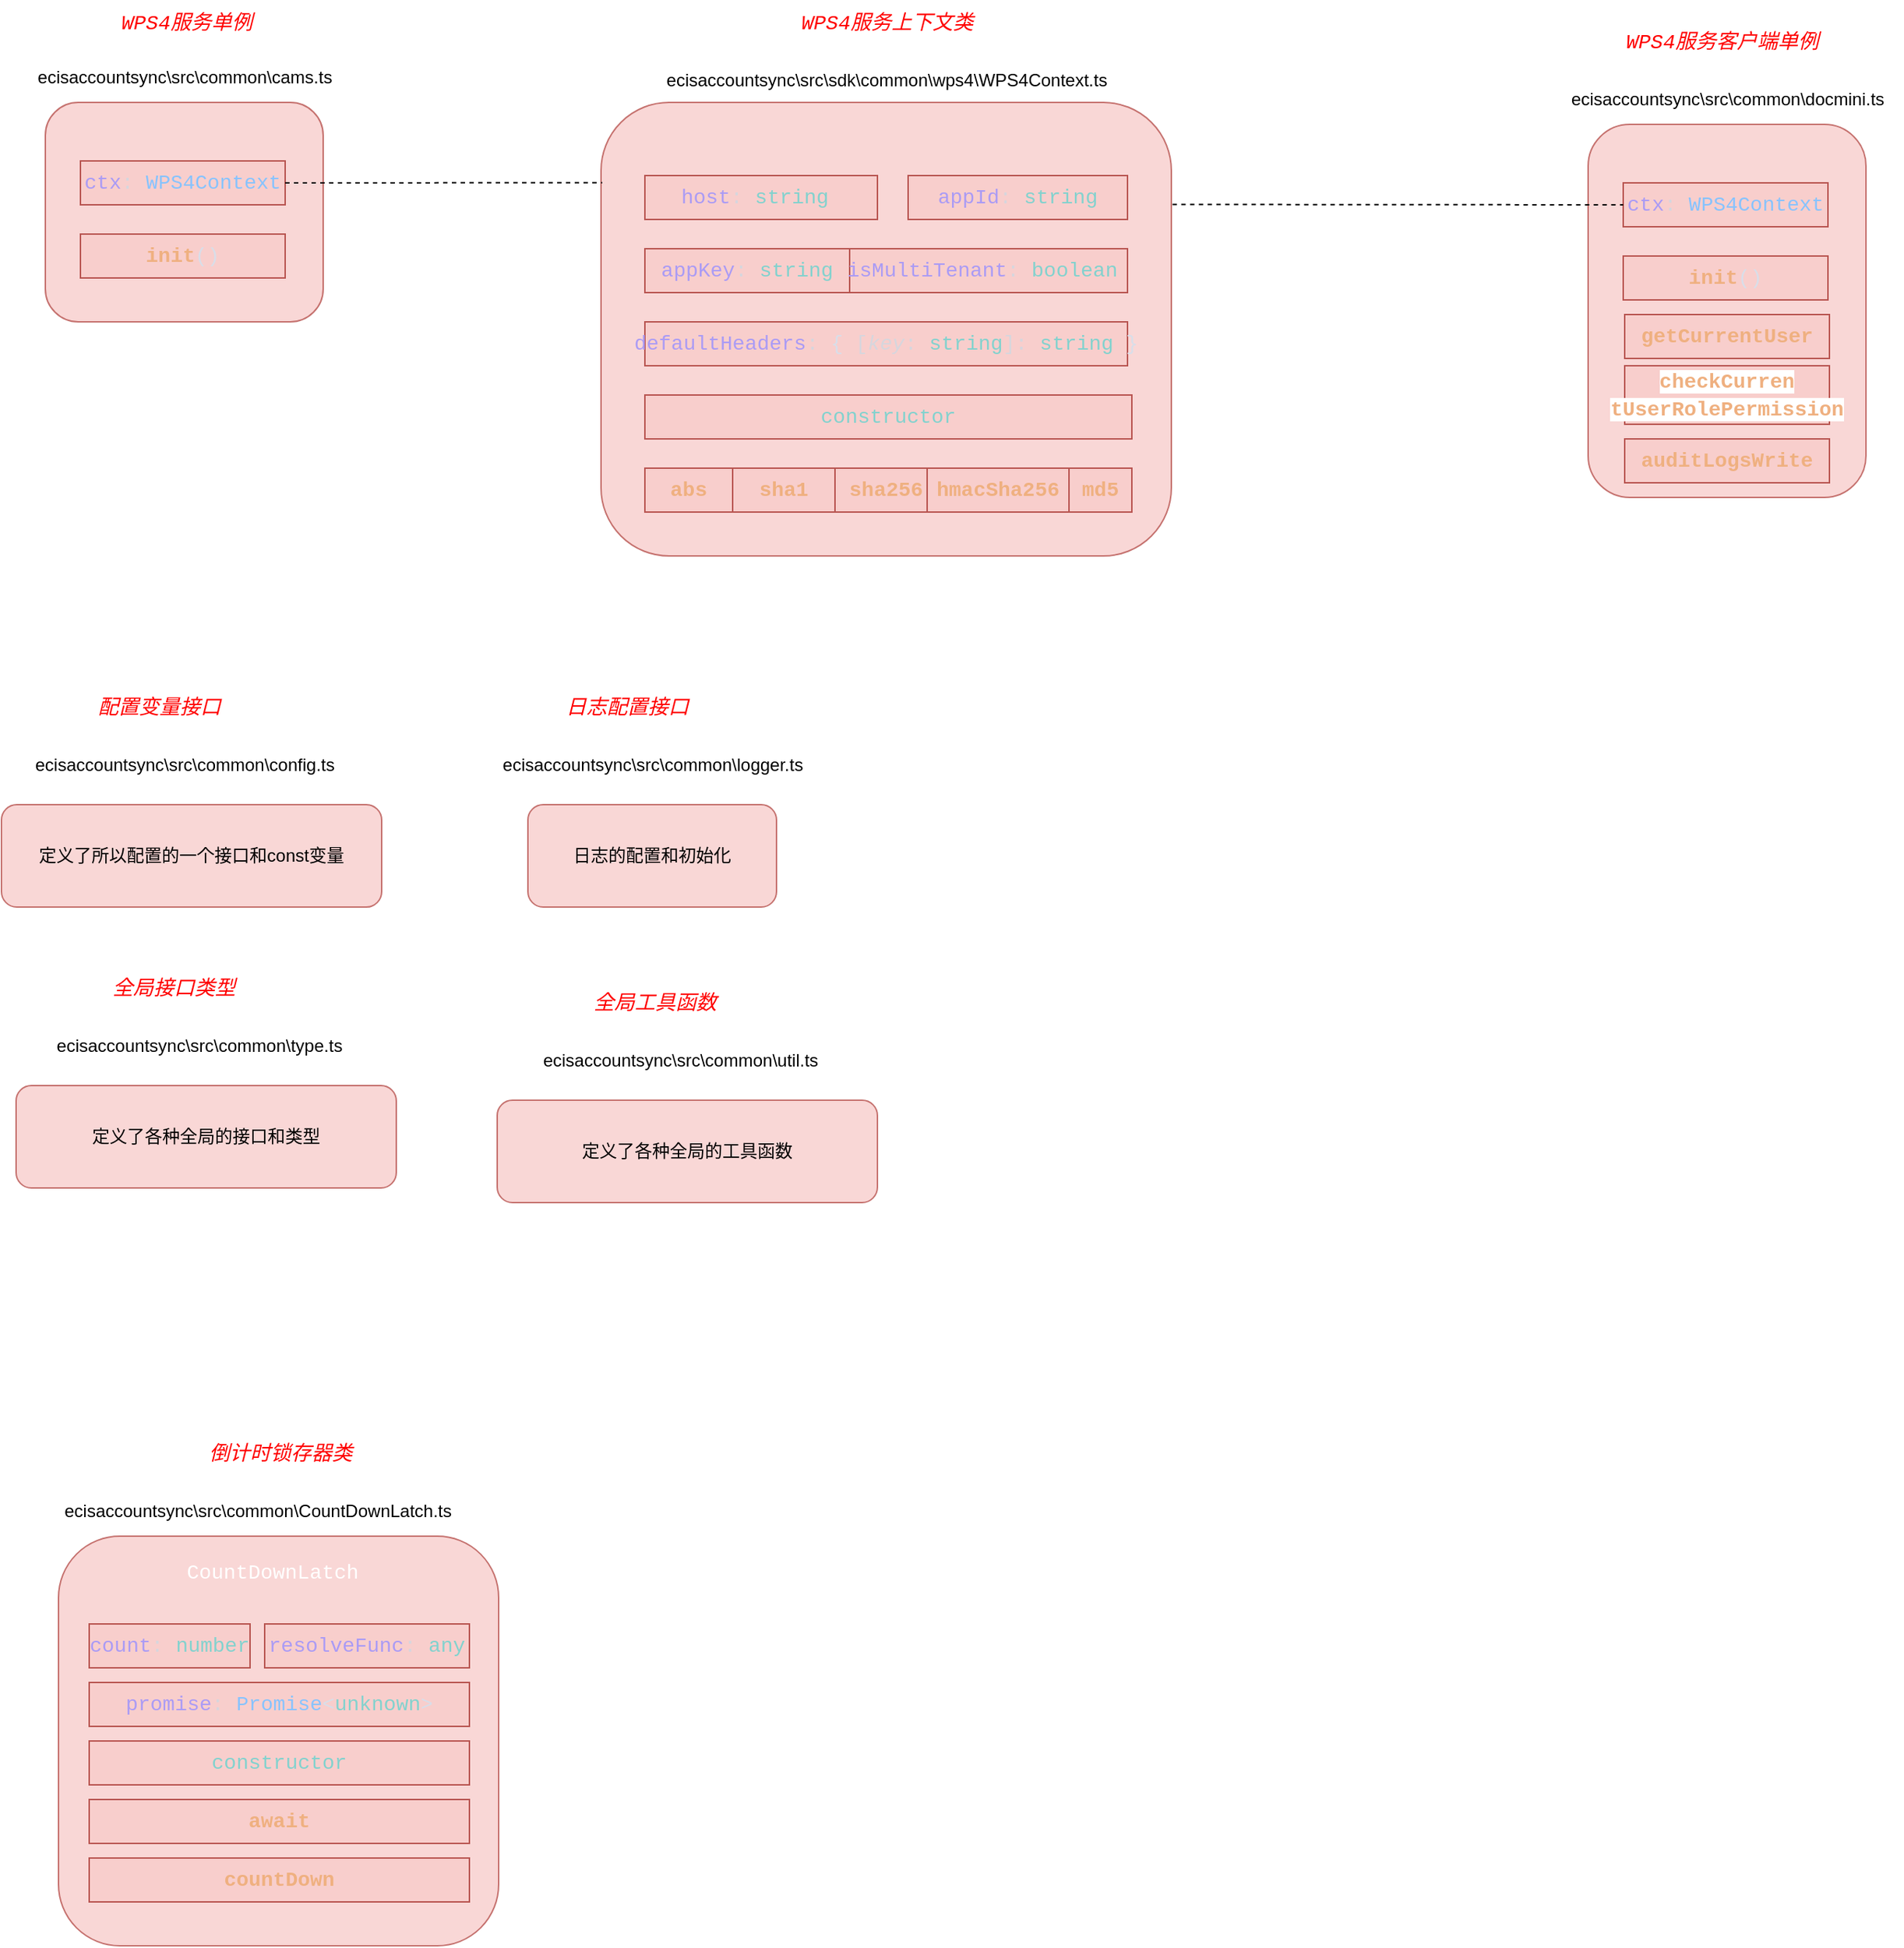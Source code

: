 <mxfile version="27.0.5">
  <diagram name="第 1 页" id="7iGjtiUbWDfkaIBEZjyy">
    <mxGraphModel dx="821" dy="702" grid="1" gridSize="10" guides="1" tooltips="1" connect="1" arrows="1" fold="1" page="1" pageScale="1" pageWidth="827" pageHeight="1169" math="0" shadow="0">
      <root>
        <mxCell id="0" />
        <mxCell id="1" parent="0" />
        <mxCell id="b3RxcPWhkJzNW4-PjCDw-1" value="" style="rounded=1;whiteSpace=wrap;html=1;fillColor=#f8cecc;strokeColor=#b85450;opacity=80;" parent="1" vertex="1">
          <mxGeometry x="250" y="250" width="190" height="150" as="geometry" />
        </mxCell>
        <mxCell id="b3RxcPWhkJzNW4-PjCDw-2" value="&lt;div style=&quot;color: rgb(216, 222, 233); font-family: Consolas, &amp;quot;Courier New&amp;quot;, monospace; font-size: 14px; line-height: 19px; white-space: pre;&quot;&gt;&lt;span&gt;&lt;span style=&quot;color: rgb(170, 155, 245);&quot;&gt;ctx&lt;/span&gt;&lt;span style=&quot;color: rgb(214, 214, 221);&quot;&gt;:&lt;/span&gt; &lt;span style=&quot;color: rgb(135, 195, 255);&quot;&gt;WPS4Context&lt;/span&gt;&lt;/span&gt;&lt;/div&gt;" style="rounded=0;whiteSpace=wrap;html=1;fillColor=#f8cecc;strokeColor=#b85450;" parent="1" vertex="1">
          <mxGeometry x="274" y="290" width="140" height="30" as="geometry" />
        </mxCell>
        <mxCell id="b3RxcPWhkJzNW4-PjCDw-3" value="&lt;div style=&quot;color: rgb(216, 222, 233); font-family: Consolas, &amp;quot;Courier New&amp;quot;, monospace; font-size: 14px; line-height: 19px; white-space: pre;&quot;&gt;&lt;div style=&quot;line-height: 19px;&quot;&gt;&lt;span&gt;&lt;span style=&quot;color: rgb(239, 176, 128); font-weight: bold;&quot;&gt;init&lt;/span&gt;()&lt;/span&gt;&lt;/div&gt;&lt;/div&gt;" style="rounded=0;whiteSpace=wrap;html=1;fillColor=#f8cecc;strokeColor=#b85450;" parent="1" vertex="1">
          <mxGeometry x="274" y="340" width="140" height="30" as="geometry" />
        </mxCell>
        <mxCell id="b3RxcPWhkJzNW4-PjCDw-4" value="&lt;span style=&quot;color: rgba(0, 0, 0, 0); font-family: monospace; font-size: 0px; text-align: start;&quot;&gt;%3CmxGraphModel%3E%3Croot%3E%3CmxCell%20id%3D%220%22%2F%3E%3CmxCell%20id%3D%221%22%20parent%3D%220%22%2F%3E%3CmxCell%20id%3D%222%22%20value%3D%22%26lt%3Bdiv%20style%3D%26quot%3Bcolor%3A%20rgb(216%2C%20222%2C%20233)%3B%20background-color%3A%20rgb(26%2C%2026%2C%2026)%3B%20font-family%3A%20Consolas%2C%20%26amp%3Bquot%3BCourier%20New%26amp%3Bquot%3B%2C%20monospace%3B%20font-size%3A%2014px%3B%20line-height%3A%2019px%3B%20white-space%3A%20pre%3B%26quot%3B%26gt%3B%26lt%3Bspan%20style%3D%26quot%3Bcolor%3A%20%23aa9bf5%3B%26quot%3B%26gt%3Bctx%26lt%3B%2Fspan%26gt%3B%26lt%3Bspan%20style%3D%26quot%3Bcolor%3A%20%23d6d6dd%3B%26quot%3B%26gt%3B%3A%26lt%3B%2Fspan%26gt%3B%20%26lt%3Bspan%20style%3D%26quot%3Bcolor%3A%20%2387c3ff%3B%26quot%3B%26gt%3BWPS4Context%26lt%3B%2Fspan%26gt%3B%26lt%3B%2Fdiv%26gt%3B%22%20style%3D%22rounded%3D0%3BwhiteSpace%3Dwrap%3Bhtml%3D1%3BfillColor%3D%23f8cecc%3BstrokeColor%3D%23b85450%3B%22%20vertex%3D%221%22%20parent%3D%221%22%3E%3CmxGeometry%20x%3D%22280%22%20y%3D%22290%22%20width%3D%22120%22%20height%3D%2230%22%20as%3D%22geometry%22%2F%3E%3C%2FmxCell%3E%3C%2Froot%3E%3C%2FmxGraphModel%3E&lt;/span&gt;" style="text;html=1;align=center;verticalAlign=middle;resizable=0;points=[];autosize=1;strokeColor=none;fillColor=none;" parent="1" vertex="1">
          <mxGeometry x="320" y="350" width="20" height="30" as="geometry" />
        </mxCell>
        <mxCell id="b3RxcPWhkJzNW4-PjCDw-5" value="&lt;div style=&quot;font-family: Consolas, &amp;quot;Courier New&amp;quot;, monospace; font-weight: normal; font-size: 14px; line-height: 19px; white-space: pre;&quot;&gt;&lt;div style=&quot;&quot;&gt;&lt;span style=&quot;font-style: italic;&quot;&gt;&lt;font style=&quot;color: rgb(255, 0, 0);&quot;&gt;WPS4服务单例&lt;/font&gt;&lt;/span&gt;&lt;/div&gt;&lt;/div&gt;" style="text;whiteSpace=wrap;html=1;" parent="1" vertex="1">
          <mxGeometry x="300" y="180" width="120" height="40" as="geometry" />
        </mxCell>
        <mxCell id="b3RxcPWhkJzNW4-PjCDw-6" value="ecisaccountsync\src\common\cams.ts" style="text;html=1;align=center;verticalAlign=middle;resizable=0;points=[];autosize=1;strokeColor=none;fillColor=none;" parent="1" vertex="1">
          <mxGeometry x="235" y="218" width="220" height="30" as="geometry" />
        </mxCell>
        <mxCell id="b3RxcPWhkJzNW4-PjCDw-7" value="" style="rounded=1;whiteSpace=wrap;html=1;fillColor=#f8cecc;strokeColor=#b85450;opacity=80;" parent="1" vertex="1">
          <mxGeometry x="630" y="250" width="390" height="310" as="geometry" />
        </mxCell>
        <mxCell id="b3RxcPWhkJzNW4-PjCDw-8" value="&lt;div style=&quot;color: rgb(216, 222, 233); font-family: Consolas, &amp;quot;Courier New&amp;quot;, monospace; font-size: 14px; line-height: 19px; white-space: pre;&quot;&gt;&lt;div style=&quot;line-height: 19px;&quot;&gt;&lt;span&gt;&lt;span style=&quot;color: rgb(170, 155, 245);&quot;&gt;host&lt;/span&gt;&lt;span style=&quot;color: rgb(214, 214, 221);&quot;&gt;:&lt;/span&gt; &lt;span style=&quot;color: rgb(130, 210, 206);&quot;&gt;string&lt;/span&gt; &lt;/span&gt;&lt;/div&gt;&lt;/div&gt;" style="rounded=0;whiteSpace=wrap;html=1;fillColor=#f8cecc;strokeColor=#b85450;" parent="1" vertex="1">
          <mxGeometry x="660" y="300" width="159" height="30" as="geometry" />
        </mxCell>
        <mxCell id="b3RxcPWhkJzNW4-PjCDw-9" value="&lt;div style=&quot;color: rgb(216, 222, 233); font-family: Consolas, &amp;quot;Courier New&amp;quot;, monospace; font-size: 14px; line-height: 19px; white-space: pre;&quot;&gt;&lt;div style=&quot;line-height: 19px;&quot;&gt;&lt;div style=&quot;line-height: 19px;&quot;&gt;&lt;span&gt;&lt;span style=&quot;color: rgb(170, 155, 245);&quot;&gt;appKey&lt;/span&gt;&lt;span style=&quot;color: rgb(214, 214, 221);&quot;&gt;:&lt;/span&gt; &lt;span style=&quot;color: rgb(130, 210, 206);&quot;&gt;string&lt;/span&gt;&lt;/span&gt;&lt;/div&gt;&lt;/div&gt;&lt;/div&gt;" style="rounded=0;whiteSpace=wrap;html=1;fillColor=#f8cecc;strokeColor=#b85450;" parent="1" vertex="1">
          <mxGeometry x="660" y="350" width="140" height="30" as="geometry" />
        </mxCell>
        <mxCell id="b3RxcPWhkJzNW4-PjCDw-10" value="&lt;span style=&quot;color: rgba(0, 0, 0, 0); font-family: monospace; font-size: 0px; text-align: start;&quot;&gt;%3CmxGraphModel%3E%3Croot%3E%3CmxCell%20id%3D%220%22%2F%3E%3CmxCell%20id%3D%221%22%20parent%3D%220%22%2F%3E%3CmxCell%20id%3D%222%22%20value%3D%22%26lt%3Bdiv%20style%3D%26quot%3Bcolor%3A%20rgb(216%2C%20222%2C%20233)%3B%20background-color%3A%20rgb(26%2C%2026%2C%2026)%3B%20font-family%3A%20Consolas%2C%20%26amp%3Bquot%3BCourier%20New%26amp%3Bquot%3B%2C%20monospace%3B%20font-size%3A%2014px%3B%20line-height%3A%2019px%3B%20white-space%3A%20pre%3B%26quot%3B%26gt%3B%26lt%3Bspan%20style%3D%26quot%3Bcolor%3A%20%23aa9bf5%3B%26quot%3B%26gt%3Bctx%26lt%3B%2Fspan%26gt%3B%26lt%3Bspan%20style%3D%26quot%3Bcolor%3A%20%23d6d6dd%3B%26quot%3B%26gt%3B%3A%26lt%3B%2Fspan%26gt%3B%20%26lt%3Bspan%20style%3D%26quot%3Bcolor%3A%20%2387c3ff%3B%26quot%3B%26gt%3BWPS4Context%26lt%3B%2Fspan%26gt%3B%26lt%3B%2Fdiv%26gt%3B%22%20style%3D%22rounded%3D0%3BwhiteSpace%3Dwrap%3Bhtml%3D1%3BfillColor%3D%23f8cecc%3BstrokeColor%3D%23b85450%3B%22%20vertex%3D%221%22%20parent%3D%221%22%3E%3CmxGeometry%20x%3D%22280%22%20y%3D%22290%22%20width%3D%22120%22%20height%3D%2230%22%20as%3D%22geometry%22%2F%3E%3C%2FmxCell%3E%3C%2Froot%3E%3C%2FmxGraphModel%3E&lt;/span&gt;" style="text;html=1;align=center;verticalAlign=middle;resizable=0;points=[];autosize=1;strokeColor=none;fillColor=none;" parent="1" vertex="1">
          <mxGeometry x="725" y="360" width="20" height="30" as="geometry" />
        </mxCell>
        <mxCell id="b3RxcPWhkJzNW4-PjCDw-11" value="&lt;div style=&quot;font-family: Consolas, &amp;quot;Courier New&amp;quot;, monospace; font-weight: normal; font-size: 14px; line-height: 19px; white-space: pre;&quot;&gt;&lt;div style=&quot;&quot;&gt;&lt;div style=&quot;line-height: 19px;&quot;&gt;&lt;span style=&quot;font-style: italic;&quot;&gt;&lt;font style=&quot;color: rgb(255, 0, 0);&quot;&gt;WPS4服务上下文类&lt;/font&gt;&lt;/span&gt;&lt;/div&gt;&lt;/div&gt;&lt;/div&gt;" style="text;whiteSpace=wrap;html=1;" parent="1" vertex="1">
          <mxGeometry x="765" y="180" width="120" height="40" as="geometry" />
        </mxCell>
        <mxCell id="b3RxcPWhkJzNW4-PjCDw-12" value="ecisaccountsync\src\sdk\common\wps4\WPS4Context.ts" style="text;html=1;align=center;verticalAlign=middle;resizable=0;points=[];autosize=1;strokeColor=none;fillColor=none;" parent="1" vertex="1">
          <mxGeometry x="665" y="220" width="320" height="30" as="geometry" />
        </mxCell>
        <mxCell id="b3RxcPWhkJzNW4-PjCDw-13" value="&lt;div style=&quot;color: rgb(216, 222, 233); font-family: Consolas, &amp;quot;Courier New&amp;quot;, monospace; font-size: 14px; line-height: 19px; white-space: pre;&quot;&gt;&lt;div style=&quot;line-height: 19px;&quot;&gt;&lt;span&gt;&lt;span style=&quot;color: rgb(170, 155, 245);&quot;&gt;isMultiTenant&lt;/span&gt;&lt;span style=&quot;color: rgb(214, 214, 221);&quot;&gt;:&lt;/span&gt; &lt;span style=&quot;color: rgb(130, 210, 206);&quot;&gt;boolean&lt;/span&gt; &lt;/span&gt;&lt;/div&gt;&lt;/div&gt;" style="rounded=0;whiteSpace=wrap;html=1;fillColor=#f8cecc;strokeColor=#b85450;" parent="1" vertex="1">
          <mxGeometry x="800" y="350" width="190" height="30" as="geometry" />
        </mxCell>
        <mxCell id="b3RxcPWhkJzNW4-PjCDw-14" value="&lt;div style=&quot;color: rgb(216, 222, 233); font-family: Consolas, &amp;quot;Courier New&amp;quot;, monospace; font-size: 14px; line-height: 19px; white-space: pre;&quot;&gt;&lt;div style=&quot;line-height: 19px;&quot;&gt;&lt;span&gt;&lt;span style=&quot;color: rgb(170, 155, 245);&quot;&gt;appId&lt;/span&gt;&lt;span style=&quot;color: rgb(214, 214, 221);&quot;&gt;:&lt;/span&gt; &lt;span style=&quot;color: rgb(130, 210, 206);&quot;&gt;string&lt;/span&gt;&lt;/span&gt;&lt;/div&gt;&lt;/div&gt;" style="rounded=0;whiteSpace=wrap;html=1;fillColor=#f8cecc;strokeColor=#b85450;" parent="1" vertex="1">
          <mxGeometry x="840" y="300" width="150" height="30" as="geometry" />
        </mxCell>
        <mxCell id="b3RxcPWhkJzNW4-PjCDw-15" value="&lt;div style=&quot;color: rgb(216, 222, 233); font-family: Consolas, &amp;quot;Courier New&amp;quot;, monospace; font-size: 14px; line-height: 19px; white-space: pre;&quot;&gt;&lt;div style=&quot;line-height: 19px;&quot;&gt;&lt;div style=&quot;line-height: 19px;&quot;&gt;&lt;span&gt;&lt;span style=&quot;color: rgb(170, 155, 245);&quot;&gt;defaultHeaders&lt;/span&gt;&lt;span style=&quot;color: rgb(214, 214, 221);&quot;&gt;:&lt;/span&gt; { &lt;span style=&quot;color: rgb(214, 214, 221);&quot;&gt;[&lt;/span&gt;&lt;span style=&quot;color: rgb(214, 214, 221); font-style: italic;&quot;&gt;key&lt;/span&gt;&lt;span style=&quot;color: rgb(214, 214, 221);&quot;&gt;:&lt;/span&gt; &lt;span style=&quot;color: rgb(130, 210, 206);&quot;&gt;string&lt;/span&gt;&lt;span style=&quot;color: rgb(214, 214, 221);&quot;&gt;]:&lt;/span&gt; &lt;span style=&quot;color: rgb(130, 210, 206);&quot;&gt;string&lt;/span&gt; }&lt;/span&gt;&lt;/div&gt;&lt;/div&gt;&lt;/div&gt;" style="rounded=0;whiteSpace=wrap;html=1;fillColor=#f8cecc;strokeColor=#b85450;" parent="1" vertex="1">
          <mxGeometry x="660" y="400" width="330" height="30" as="geometry" />
        </mxCell>
        <mxCell id="b3RxcPWhkJzNW4-PjCDw-16" value="&lt;div style=&quot;color: rgb(216, 222, 233); font-family: Consolas, &amp;quot;Courier New&amp;quot;, monospace; font-size: 14px; line-height: 19px; white-space: pre;&quot;&gt;&lt;div style=&quot;line-height: 19px;&quot;&gt;&lt;div style=&quot;line-height: 19px;&quot;&gt;&lt;div style=&quot;line-height: 19px;&quot;&gt;&lt;span style=&quot;color: rgb(130, 210, 206);&quot;&gt;constructor&lt;/span&gt;&lt;/div&gt;&lt;/div&gt;&lt;/div&gt;&lt;/div&gt;" style="rounded=0;whiteSpace=wrap;html=1;fillColor=#f8cecc;strokeColor=#b85450;" parent="1" vertex="1">
          <mxGeometry x="660" y="450" width="333" height="30" as="geometry" />
        </mxCell>
        <mxCell id="b3RxcPWhkJzNW4-PjCDw-17" value="&lt;div style=&quot;color: rgb(216, 222, 233); font-family: Consolas, &amp;quot;Courier New&amp;quot;, monospace; font-size: 14px; line-height: 19px; white-space: pre;&quot;&gt;&lt;div style=&quot;line-height: 19px;&quot;&gt;&lt;div style=&quot;line-height: 19px;&quot;&gt;&lt;div style=&quot;line-height: 19px;&quot;&gt;&lt;span style=&quot;color: rgb(239, 176, 128); font-weight: bold;&quot;&gt;sha1&lt;/span&gt;&lt;/div&gt;&lt;/div&gt;&lt;/div&gt;&lt;/div&gt;" style="rounded=0;whiteSpace=wrap;html=1;fillColor=#f8cecc;strokeColor=#b85450;" parent="1" vertex="1">
          <mxGeometry x="720" y="500" width="70" height="30" as="geometry" />
        </mxCell>
        <mxCell id="b3RxcPWhkJzNW4-PjCDw-18" value="&lt;div style=&quot;color: rgb(216, 222, 233); font-family: Consolas, &amp;quot;Courier New&amp;quot;, monospace; font-size: 14px; line-height: 19px; white-space: pre;&quot;&gt;&lt;div style=&quot;line-height: 19px;&quot;&gt;&lt;div style=&quot;line-height: 19px;&quot;&gt;&lt;span style=&quot;color: rgb(239, 176, 128); font-weight: bold;&quot;&gt;abs&lt;/span&gt;&lt;/div&gt;&lt;/div&gt;&lt;/div&gt;" style="rounded=0;whiteSpace=wrap;html=1;fillColor=#f8cecc;strokeColor=#b85450;" parent="1" vertex="1">
          <mxGeometry x="660" y="500" width="60" height="30" as="geometry" />
        </mxCell>
        <mxCell id="b3RxcPWhkJzNW4-PjCDw-19" value="&lt;div style=&quot;color: rgb(216, 222, 233); font-family: Consolas, &amp;quot;Courier New&amp;quot;, monospace; font-size: 14px; line-height: 19px; white-space: pre;&quot;&gt;&lt;div style=&quot;line-height: 19px;&quot;&gt;&lt;div style=&quot;line-height: 19px;&quot;&gt;&lt;div style=&quot;line-height: 19px;&quot;&gt;&lt;span style=&quot;color: rgb(239, 176, 128); font-weight: bold;&quot;&gt;sha256&lt;/span&gt;&lt;/div&gt;&lt;/div&gt;&lt;/div&gt;&lt;/div&gt;" style="rounded=0;whiteSpace=wrap;html=1;fillColor=#f8cecc;strokeColor=#b85450;" parent="1" vertex="1">
          <mxGeometry x="790" y="500" width="70" height="30" as="geometry" />
        </mxCell>
        <mxCell id="b3RxcPWhkJzNW4-PjCDw-20" value="&lt;div style=&quot;color: rgb(216, 222, 233); font-family: Consolas, &amp;quot;Courier New&amp;quot;, monospace; font-size: 14px; line-height: 19px; white-space: pre;&quot;&gt;&lt;div style=&quot;line-height: 19px;&quot;&gt;&lt;div style=&quot;line-height: 19px;&quot;&gt;&lt;div style=&quot;line-height: 19px;&quot;&gt;&lt;span style=&quot;color: rgb(239, 176, 128); font-weight: bold;&quot;&gt;hmacSha256&lt;/span&gt;&lt;/div&gt;&lt;/div&gt;&lt;/div&gt;&lt;/div&gt;" style="rounded=0;whiteSpace=wrap;html=1;fillColor=#f8cecc;strokeColor=#b85450;" parent="1" vertex="1">
          <mxGeometry x="853" y="500" width="97" height="30" as="geometry" />
        </mxCell>
        <mxCell id="b3RxcPWhkJzNW4-PjCDw-21" value="&lt;div style=&quot;color: rgb(216, 222, 233); font-family: Consolas, &amp;quot;Courier New&amp;quot;, monospace; font-size: 14px; line-height: 19px; white-space: pre;&quot;&gt;&lt;div style=&quot;line-height: 19px;&quot;&gt;&lt;div style=&quot;line-height: 19px;&quot;&gt;&lt;div style=&quot;line-height: 19px;&quot;&gt;&lt;span style=&quot;color: rgb(239, 176, 128); font-weight: bold;&quot;&gt;md5&lt;/span&gt;&lt;/div&gt;&lt;/div&gt;&lt;/div&gt;&lt;/div&gt;" style="rounded=0;whiteSpace=wrap;html=1;fillColor=#f8cecc;strokeColor=#b85450;" parent="1" vertex="1">
          <mxGeometry x="950" y="500" width="43" height="30" as="geometry" />
        </mxCell>
        <mxCell id="b3RxcPWhkJzNW4-PjCDw-23" value="" style="endArrow=none;dashed=1;html=1;rounded=0;exitX=1;exitY=0.5;exitDx=0;exitDy=0;entryX=0.002;entryY=0.177;entryDx=0;entryDy=0;entryPerimeter=0;" parent="1" source="b3RxcPWhkJzNW4-PjCDw-2" target="b3RxcPWhkJzNW4-PjCDw-7" edge="1">
          <mxGeometry width="50" height="50" relative="1" as="geometry">
            <mxPoint x="500" y="360" as="sourcePoint" />
            <mxPoint x="640" y="310" as="targetPoint" />
          </mxGeometry>
        </mxCell>
        <mxCell id="Fg0jXLRF8ofKdvB1S5mG-1" value="" style="rounded=1;whiteSpace=wrap;html=1;fillColor=#f8cecc;strokeColor=#b85450;opacity=80;" vertex="1" parent="1">
          <mxGeometry x="1305" y="265" width="190" height="255" as="geometry" />
        </mxCell>
        <mxCell id="Fg0jXLRF8ofKdvB1S5mG-2" value="&lt;div style=&quot;color: rgb(216, 222, 233); font-family: Consolas, &amp;quot;Courier New&amp;quot;, monospace; font-size: 14px; line-height: 19px; white-space: pre;&quot;&gt;&lt;span&gt;&lt;span style=&quot;color: rgb(170, 155, 245);&quot;&gt;ctx&lt;/span&gt;&lt;span style=&quot;color: rgb(214, 214, 221);&quot;&gt;:&lt;/span&gt; &lt;span style=&quot;color: rgb(135, 195, 255);&quot;&gt;WPS4Context&lt;/span&gt;&lt;/span&gt;&lt;/div&gt;" style="rounded=0;whiteSpace=wrap;html=1;fillColor=#f8cecc;strokeColor=#b85450;" vertex="1" parent="1">
          <mxGeometry x="1329" y="305" width="140" height="30" as="geometry" />
        </mxCell>
        <mxCell id="Fg0jXLRF8ofKdvB1S5mG-3" value="&lt;div style=&quot;color: rgb(216, 222, 233); font-family: Consolas, &amp;quot;Courier New&amp;quot;, monospace; font-size: 14px; line-height: 19px; white-space: pre;&quot;&gt;&lt;div style=&quot;line-height: 19px;&quot;&gt;&lt;span&gt;&lt;span style=&quot;color: rgb(239, 176, 128); font-weight: bold;&quot;&gt;init&lt;/span&gt;()&lt;/span&gt;&lt;/div&gt;&lt;/div&gt;" style="rounded=0;whiteSpace=wrap;html=1;fillColor=#f8cecc;strokeColor=#b85450;" vertex="1" parent="1">
          <mxGeometry x="1329" y="355" width="140" height="30" as="geometry" />
        </mxCell>
        <mxCell id="Fg0jXLRF8ofKdvB1S5mG-4" value="&lt;span style=&quot;color: rgba(0, 0, 0, 0); font-family: monospace; font-size: 0px; text-align: start;&quot;&gt;%3CmxGraphModel%3E%3Croot%3E%3CmxCell%20id%3D%220%22%2F%3E%3CmxCell%20id%3D%221%22%20parent%3D%220%22%2F%3E%3CmxCell%20id%3D%222%22%20value%3D%22%26lt%3Bdiv%20style%3D%26quot%3Bcolor%3A%20rgb(216%2C%20222%2C%20233)%3B%20background-color%3A%20rgb(26%2C%2026%2C%2026)%3B%20font-family%3A%20Consolas%2C%20%26amp%3Bquot%3BCourier%20New%26amp%3Bquot%3B%2C%20monospace%3B%20font-size%3A%2014px%3B%20line-height%3A%2019px%3B%20white-space%3A%20pre%3B%26quot%3B%26gt%3B%26lt%3Bspan%20style%3D%26quot%3Bcolor%3A%20%23aa9bf5%3B%26quot%3B%26gt%3Bctx%26lt%3B%2Fspan%26gt%3B%26lt%3Bspan%20style%3D%26quot%3Bcolor%3A%20%23d6d6dd%3B%26quot%3B%26gt%3B%3A%26lt%3B%2Fspan%26gt%3B%20%26lt%3Bspan%20style%3D%26quot%3Bcolor%3A%20%2387c3ff%3B%26quot%3B%26gt%3BWPS4Context%26lt%3B%2Fspan%26gt%3B%26lt%3B%2Fdiv%26gt%3B%22%20style%3D%22rounded%3D0%3BwhiteSpace%3Dwrap%3Bhtml%3D1%3BfillColor%3D%23f8cecc%3BstrokeColor%3D%23b85450%3B%22%20vertex%3D%221%22%20parent%3D%221%22%3E%3CmxGeometry%20x%3D%22280%22%20y%3D%22290%22%20width%3D%22120%22%20height%3D%2230%22%20as%3D%22geometry%22%2F%3E%3C%2FmxCell%3E%3C%2Froot%3E%3C%2FmxGraphModel%3E&lt;/span&gt;" style="text;html=1;align=center;verticalAlign=middle;resizable=0;points=[];autosize=1;strokeColor=none;fillColor=none;" vertex="1" parent="1">
          <mxGeometry x="1375" y="365" width="20" height="30" as="geometry" />
        </mxCell>
        <mxCell id="Fg0jXLRF8ofKdvB1S5mG-5" value="&lt;div style=&quot;font-family: Consolas, &amp;quot;Courier New&amp;quot;, monospace; font-weight: normal; font-size: 14px; line-height: 19px; white-space: pre;&quot;&gt;&lt;div style=&quot;&quot;&gt;&lt;span style=&quot;font-style: italic;&quot;&gt;&lt;font style=&quot;color: rgb(255, 0, 0);&quot;&gt;WPS4服务客户端单例&lt;/font&gt;&lt;/span&gt;&lt;/div&gt;&lt;/div&gt;" style="text;whiteSpace=wrap;html=1;" vertex="1" parent="1">
          <mxGeometry x="1329" y="193" width="120" height="40" as="geometry" />
        </mxCell>
        <mxCell id="Fg0jXLRF8ofKdvB1S5mG-6" value="ecisaccountsync\src\common\docmini.ts" style="text;html=1;align=center;verticalAlign=middle;resizable=0;points=[];autosize=1;strokeColor=none;fillColor=none;" vertex="1" parent="1">
          <mxGeometry x="1280" y="233" width="240" height="30" as="geometry" />
        </mxCell>
        <mxCell id="Fg0jXLRF8ofKdvB1S5mG-7" value="&lt;div style=&quot;color: rgb(216, 222, 233); font-family: Consolas, &amp;quot;Courier New&amp;quot;, monospace; font-size: 14px; line-height: 19px; white-space: pre;&quot;&gt;&lt;div style=&quot;line-height: 19px;&quot;&gt;&lt;div style=&quot;line-height: 19px;&quot;&gt;&lt;span style=&quot;color: rgb(239, 176, 128); font-weight: bold;&quot;&gt;getCurrentUser&lt;/span&gt;&lt;/div&gt;&lt;/div&gt;&lt;/div&gt;" style="rounded=0;whiteSpace=wrap;html=1;fillColor=#f8cecc;strokeColor=#b85450;" vertex="1" parent="1">
          <mxGeometry x="1330" y="395" width="140" height="30" as="geometry" />
        </mxCell>
        <mxCell id="Fg0jXLRF8ofKdvB1S5mG-8" value="&lt;div style=&quot;color: rgb(216, 222, 233); font-family: Consolas, &amp;quot;Courier New&amp;quot;, monospace; font-size: 14px; line-height: 19px; white-space: pre;&quot;&gt;&lt;div style=&quot;line-height: 19px;&quot;&gt;&lt;div style=&quot;line-height: 19px;&quot;&gt;&lt;span style=&quot;color: rgb(239, 176, 128); font-weight: bold; background-color: light-dark(#ffffff, var(--ge-dark-color, #121212));&quot;&gt;checkCurren&lt;/span&gt;&lt;/div&gt;&lt;div style=&quot;line-height: 19px;&quot;&gt;&lt;span style=&quot;color: rgb(239, 176, 128); font-weight: bold; background-color: light-dark(#ffffff, var(--ge-dark-color, #121212));&quot;&gt;tUserRolePermission&lt;/span&gt;&lt;/div&gt;&lt;/div&gt;&lt;/div&gt;" style="rounded=0;whiteSpace=wrap;html=1;fillColor=#f8cecc;strokeColor=#b85450;" vertex="1" parent="1">
          <mxGeometry x="1330" y="430" width="140" height="40" as="geometry" />
        </mxCell>
        <mxCell id="Fg0jXLRF8ofKdvB1S5mG-9" value="&lt;div style=&quot;color: rgb(216, 222, 233); font-family: Consolas, &amp;quot;Courier New&amp;quot;, monospace; font-size: 14px; line-height: 19px; white-space: pre;&quot;&gt;&lt;div style=&quot;line-height: 19px;&quot;&gt;&lt;div style=&quot;line-height: 19px;&quot;&gt;&lt;span style=&quot;color: rgb(239, 176, 128); font-weight: bold;&quot;&gt;auditLogsWrite&lt;/span&gt;&lt;/div&gt;&lt;/div&gt;&lt;/div&gt;" style="rounded=0;whiteSpace=wrap;html=1;fillColor=#f8cecc;strokeColor=#b85450;" vertex="1" parent="1">
          <mxGeometry x="1330" y="480" width="140" height="30" as="geometry" />
        </mxCell>
        <mxCell id="Fg0jXLRF8ofKdvB1S5mG-12" value="" style="endArrow=none;dashed=1;html=1;rounded=0;entryX=0;entryY=0.5;entryDx=0;entryDy=0;exitX=1.002;exitY=0.225;exitDx=0;exitDy=0;exitPerimeter=0;" edge="1" parent="1" source="b3RxcPWhkJzNW4-PjCDw-7" target="Fg0jXLRF8ofKdvB1S5mG-2">
          <mxGeometry width="50" height="50" relative="1" as="geometry">
            <mxPoint x="1170" y="370" as="sourcePoint" />
            <mxPoint x="1220" y="320" as="targetPoint" />
          </mxGeometry>
        </mxCell>
        <mxCell id="Fg0jXLRF8ofKdvB1S5mG-13" value="定义了所以配置的一个接口和const变量" style="rounded=1;whiteSpace=wrap;html=1;fillColor=#f8cecc;strokeColor=#b85450;opacity=80;" vertex="1" parent="1">
          <mxGeometry x="220" y="730" width="260" height="70" as="geometry" />
        </mxCell>
        <mxCell id="Fg0jXLRF8ofKdvB1S5mG-16" value="&lt;span style=&quot;color: rgba(0, 0, 0, 0); font-family: monospace; font-size: 0px; text-align: start;&quot;&gt;%3CmxGraphModel%3E%3Croot%3E%3CmxCell%20id%3D%220%22%2F%3E%3CmxCell%20id%3D%221%22%20parent%3D%220%22%2F%3E%3CmxCell%20id%3D%222%22%20value%3D%22%26lt%3Bdiv%20style%3D%26quot%3Bcolor%3A%20rgb(216%2C%20222%2C%20233)%3B%20background-color%3A%20rgb(26%2C%2026%2C%2026)%3B%20font-family%3A%20Consolas%2C%20%26amp%3Bquot%3BCourier%20New%26amp%3Bquot%3B%2C%20monospace%3B%20font-size%3A%2014px%3B%20line-height%3A%2019px%3B%20white-space%3A%20pre%3B%26quot%3B%26gt%3B%26lt%3Bspan%20style%3D%26quot%3Bcolor%3A%20%23aa9bf5%3B%26quot%3B%26gt%3Bctx%26lt%3B%2Fspan%26gt%3B%26lt%3Bspan%20style%3D%26quot%3Bcolor%3A%20%23d6d6dd%3B%26quot%3B%26gt%3B%3A%26lt%3B%2Fspan%26gt%3B%20%26lt%3Bspan%20style%3D%26quot%3Bcolor%3A%20%2387c3ff%3B%26quot%3B%26gt%3BWPS4Context%26lt%3B%2Fspan%26gt%3B%26lt%3B%2Fdiv%26gt%3B%22%20style%3D%22rounded%3D0%3BwhiteSpace%3Dwrap%3Bhtml%3D1%3BfillColor%3D%23f8cecc%3BstrokeColor%3D%23b85450%3B%22%20vertex%3D%221%22%20parent%3D%221%22%3E%3CmxGeometry%20x%3D%22280%22%20y%3D%22290%22%20width%3D%22120%22%20height%3D%2230%22%20as%3D%22geometry%22%2F%3E%3C%2FmxCell%3E%3C%2Froot%3E%3C%2FmxGraphModel%3E&lt;/span&gt;" style="text;html=1;align=center;verticalAlign=middle;resizable=0;points=[];autosize=1;strokeColor=none;fillColor=none;" vertex="1" parent="1">
          <mxGeometry x="320" y="820" width="20" height="30" as="geometry" />
        </mxCell>
        <mxCell id="Fg0jXLRF8ofKdvB1S5mG-17" value="&lt;div style=&quot;font-family: Consolas, &amp;quot;Courier New&amp;quot;, monospace; font-weight: normal; font-size: 14px; line-height: 19px; white-space: pre;&quot;&gt;&lt;div style=&quot;&quot;&gt;&lt;div style=&quot;line-height: 19px;&quot;&gt;&lt;span style=&quot;font-style: italic;&quot;&gt;&lt;font style=&quot;color: rgb(255, 0, 0);&quot;&gt;配置变量接口&lt;/font&gt;&lt;/span&gt;&lt;/div&gt;&lt;/div&gt;&lt;/div&gt;" style="text;whiteSpace=wrap;html=1;" vertex="1" parent="1">
          <mxGeometry x="284" y="648" width="120" height="40" as="geometry" />
        </mxCell>
        <mxCell id="Fg0jXLRF8ofKdvB1S5mG-18" value="ecisaccountsync\src\common\config.ts" style="text;html=1;align=center;verticalAlign=middle;resizable=0;points=[];autosize=1;strokeColor=none;fillColor=none;" vertex="1" parent="1">
          <mxGeometry x="230" y="688" width="230" height="30" as="geometry" />
        </mxCell>
        <mxCell id="Fg0jXLRF8ofKdvB1S5mG-20" value="日志的配置和初始化" style="rounded=1;whiteSpace=wrap;html=1;fillColor=#f8cecc;strokeColor=#b85450;opacity=80;" vertex="1" parent="1">
          <mxGeometry x="580" y="730" width="170" height="70" as="geometry" />
        </mxCell>
        <mxCell id="Fg0jXLRF8ofKdvB1S5mG-21" value="&lt;div style=&quot;font-family: Consolas, &amp;quot;Courier New&amp;quot;, monospace; font-weight: normal; font-size: 14px; line-height: 19px; white-space: pre;&quot;&gt;&lt;div style=&quot;&quot;&gt;&lt;div style=&quot;line-height: 19px;&quot;&gt;&lt;span style=&quot;font-style: italic;&quot;&gt;&lt;font style=&quot;color: rgb(255, 0, 0);&quot;&gt;日志配置接口&lt;/font&gt;&lt;/span&gt;&lt;/div&gt;&lt;/div&gt;&lt;/div&gt;" style="text;whiteSpace=wrap;html=1;" vertex="1" parent="1">
          <mxGeometry x="604" y="648" width="120" height="40" as="geometry" />
        </mxCell>
        <mxCell id="Fg0jXLRF8ofKdvB1S5mG-22" value="ecisaccountsync\src\common\logger.ts" style="text;html=1;align=center;verticalAlign=middle;resizable=0;points=[];autosize=1;strokeColor=none;fillColor=none;" vertex="1" parent="1">
          <mxGeometry x="550" y="688" width="230" height="30" as="geometry" />
        </mxCell>
        <mxCell id="Fg0jXLRF8ofKdvB1S5mG-23" value="定义了各种全局的接口和类型" style="rounded=1;whiteSpace=wrap;html=1;fillColor=#f8cecc;strokeColor=#b85450;opacity=80;" vertex="1" parent="1">
          <mxGeometry x="230" y="922" width="260" height="70" as="geometry" />
        </mxCell>
        <mxCell id="Fg0jXLRF8ofKdvB1S5mG-24" value="&lt;div style=&quot;font-family: Consolas, &amp;quot;Courier New&amp;quot;, monospace; font-weight: normal; font-size: 14px; line-height: 19px; white-space: pre;&quot;&gt;&lt;div style=&quot;&quot;&gt;&lt;div style=&quot;line-height: 19px;&quot;&gt;&lt;span style=&quot;font-style: italic;&quot;&gt;&lt;font style=&quot;color: rgb(255, 0, 0);&quot;&gt;全局接口类型&lt;/font&gt;&lt;/span&gt;&lt;/div&gt;&lt;/div&gt;&lt;/div&gt;" style="text;whiteSpace=wrap;html=1;" vertex="1" parent="1">
          <mxGeometry x="294" y="840" width="120" height="40" as="geometry" />
        </mxCell>
        <mxCell id="Fg0jXLRF8ofKdvB1S5mG-25" value="ecisaccountsync\src\common\type.ts" style="text;html=1;align=center;verticalAlign=middle;resizable=0;points=[];autosize=1;strokeColor=none;fillColor=none;" vertex="1" parent="1">
          <mxGeometry x="245" y="880" width="220" height="30" as="geometry" />
        </mxCell>
        <mxCell id="Fg0jXLRF8ofKdvB1S5mG-26" value="&lt;span style=&quot;color: rgba(0, 0, 0, 0); font-family: monospace; font-size: 0px; text-align: start;&quot;&gt;%3CmxGraphModel%3E%3Croot%3E%3CmxCell%20id%3D%220%22%2F%3E%3CmxCell%20id%3D%221%22%20parent%3D%220%22%2F%3E%3CmxCell%20id%3D%222%22%20value%3D%22%26lt%3Bdiv%20style%3D%26quot%3Bcolor%3A%20rgb(216%2C%20222%2C%20233)%3B%20background-color%3A%20rgb(26%2C%2026%2C%2026)%3B%20font-family%3A%20Consolas%2C%20%26amp%3Bquot%3BCourier%20New%26amp%3Bquot%3B%2C%20monospace%3B%20font-size%3A%2014px%3B%20line-height%3A%2019px%3B%20white-space%3A%20pre%3B%26quot%3B%26gt%3B%26lt%3Bspan%20style%3D%26quot%3Bcolor%3A%20%23aa9bf5%3B%26quot%3B%26gt%3Bctx%26lt%3B%2Fspan%26gt%3B%26lt%3Bspan%20style%3D%26quot%3Bcolor%3A%20%23d6d6dd%3B%26quot%3B%26gt%3B%3A%26lt%3B%2Fspan%26gt%3B%20%26lt%3Bspan%20style%3D%26quot%3Bcolor%3A%20%2387c3ff%3B%26quot%3B%26gt%3BWPS4Context%26lt%3B%2Fspan%26gt%3B%26lt%3B%2Fdiv%26gt%3B%22%20style%3D%22rounded%3D0%3BwhiteSpace%3Dwrap%3Bhtml%3D1%3BfillColor%3D%23f8cecc%3BstrokeColor%3D%23b85450%3B%22%20vertex%3D%221%22%20parent%3D%221%22%3E%3CmxGeometry%20x%3D%22280%22%20y%3D%22290%22%20width%3D%22120%22%20height%3D%2230%22%20as%3D%22geometry%22%2F%3E%3C%2FmxCell%3E%3C%2Froot%3E%3C%2FmxGraphModel%3E&lt;/span&gt;" style="text;html=1;align=center;verticalAlign=middle;resizable=0;points=[];autosize=1;strokeColor=none;fillColor=none;" vertex="1" parent="1">
          <mxGeometry x="649" y="830" width="20" height="30" as="geometry" />
        </mxCell>
        <mxCell id="Fg0jXLRF8ofKdvB1S5mG-27" value="定义了各种全局的工具函数" style="rounded=1;whiteSpace=wrap;html=1;fillColor=#f8cecc;strokeColor=#b85450;opacity=80;" vertex="1" parent="1">
          <mxGeometry x="559" y="932" width="260" height="70" as="geometry" />
        </mxCell>
        <mxCell id="Fg0jXLRF8ofKdvB1S5mG-28" value="&lt;div style=&quot;font-family: Consolas, &amp;quot;Courier New&amp;quot;, monospace; font-weight: normal; font-size: 14px; line-height: 19px; white-space: pre;&quot;&gt;&lt;div style=&quot;&quot;&gt;&lt;div style=&quot;line-height: 19px;&quot;&gt;&lt;span style=&quot;font-style: italic;&quot;&gt;&lt;font style=&quot;color: rgb(255, 0, 0);&quot;&gt;全局工具函数&lt;/font&gt;&lt;/span&gt;&lt;/div&gt;&lt;/div&gt;&lt;/div&gt;" style="text;whiteSpace=wrap;html=1;" vertex="1" parent="1">
          <mxGeometry x="623" y="850" width="120" height="40" as="geometry" />
        </mxCell>
        <mxCell id="Fg0jXLRF8ofKdvB1S5mG-29" value="ecisaccountsync\src\common\util.ts" style="text;html=1;align=center;verticalAlign=middle;resizable=0;points=[];autosize=1;strokeColor=none;fillColor=none;" vertex="1" parent="1">
          <mxGeometry x="579" y="890" width="210" height="30" as="geometry" />
        </mxCell>
        <mxCell id="Fg0jXLRF8ofKdvB1S5mG-30" value="" style="rounded=1;whiteSpace=wrap;html=1;fillColor=#f8cecc;strokeColor=#b85450;opacity=80;" vertex="1" parent="1">
          <mxGeometry x="259" y="1230" width="301" height="280" as="geometry" />
        </mxCell>
        <mxCell id="Fg0jXLRF8ofKdvB1S5mG-31" value="&lt;div style=&quot;color: rgb(216, 222, 233); font-family: Consolas, &amp;quot;Courier New&amp;quot;, monospace; font-size: 14px; line-height: 19px; white-space: pre;&quot;&gt;&lt;div style=&quot;line-height: 19px;&quot;&gt;&lt;span&gt;&lt;span style=&quot;color: rgb(170, 155, 245);&quot;&gt;count&lt;/span&gt;&lt;span style=&quot;color: rgb(214, 214, 221);&quot;&gt;:&lt;/span&gt; &lt;span style=&quot;color: rgb(130, 210, 206);&quot;&gt;number&lt;/span&gt;&lt;/span&gt;&lt;/div&gt;&lt;/div&gt;" style="rounded=0;whiteSpace=wrap;html=1;fillColor=#f8cecc;strokeColor=#b85450;" vertex="1" parent="1">
          <mxGeometry x="280" y="1290" width="110" height="30" as="geometry" />
        </mxCell>
        <mxCell id="Fg0jXLRF8ofKdvB1S5mG-32" value="&lt;div style=&quot;color: rgb(216, 222, 233); font-family: Consolas, &amp;quot;Courier New&amp;quot;, monospace; font-size: 14px; line-height: 19px; white-space: pre;&quot;&gt;&lt;div style=&quot;line-height: 19px;&quot;&gt;&lt;div style=&quot;line-height: 19px;&quot;&gt;&lt;span&gt;&lt;span style=&quot;color: rgb(170, 155, 245);&quot;&gt;resolveFunc&lt;/span&gt;&lt;span style=&quot;color: rgb(214, 214, 221);&quot;&gt;:&lt;/span&gt; &lt;span style=&quot;color: rgb(130, 210, 206);&quot;&gt;any&lt;/span&gt;&lt;/span&gt;&lt;/div&gt;&lt;/div&gt;&lt;/div&gt;" style="rounded=0;whiteSpace=wrap;html=1;fillColor=#f8cecc;strokeColor=#b85450;" vertex="1" parent="1">
          <mxGeometry x="400" y="1290" width="140" height="30" as="geometry" />
        </mxCell>
        <mxCell id="Fg0jXLRF8ofKdvB1S5mG-33" value="&lt;span style=&quot;color: rgba(0, 0, 0, 0); font-family: monospace; font-size: 0px; text-align: start;&quot;&gt;%3CmxGraphModel%3E%3Croot%3E%3CmxCell%20id%3D%220%22%2F%3E%3CmxCell%20id%3D%221%22%20parent%3D%220%22%2F%3E%3CmxCell%20id%3D%222%22%20value%3D%22%26lt%3Bdiv%20style%3D%26quot%3Bcolor%3A%20rgb(216%2C%20222%2C%20233)%3B%20background-color%3A%20rgb(26%2C%2026%2C%2026)%3B%20font-family%3A%20Consolas%2C%20%26amp%3Bquot%3BCourier%20New%26amp%3Bquot%3B%2C%20monospace%3B%20font-size%3A%2014px%3B%20line-height%3A%2019px%3B%20white-space%3A%20pre%3B%26quot%3B%26gt%3B%26lt%3Bspan%20style%3D%26quot%3Bcolor%3A%20%23aa9bf5%3B%26quot%3B%26gt%3Bctx%26lt%3B%2Fspan%26gt%3B%26lt%3Bspan%20style%3D%26quot%3Bcolor%3A%20%23d6d6dd%3B%26quot%3B%26gt%3B%3A%26lt%3B%2Fspan%26gt%3B%20%26lt%3Bspan%20style%3D%26quot%3Bcolor%3A%20%2387c3ff%3B%26quot%3B%26gt%3BWPS4Context%26lt%3B%2Fspan%26gt%3B%26lt%3B%2Fdiv%26gt%3B%22%20style%3D%22rounded%3D0%3BwhiteSpace%3Dwrap%3Bhtml%3D1%3BfillColor%3D%23f8cecc%3BstrokeColor%3D%23b85450%3B%22%20vertex%3D%221%22%20parent%3D%221%22%3E%3CmxGeometry%20x%3D%22280%22%20y%3D%22290%22%20width%3D%22120%22%20height%3D%2230%22%20as%3D%22geometry%22%2F%3E%3C%2FmxCell%3E%3C%2Froot%3E%3C%2FmxGraphModel%3E&lt;/span&gt;" style="text;html=1;align=center;verticalAlign=middle;resizable=0;points=[];autosize=1;strokeColor=none;fillColor=none;" vertex="1" parent="1">
          <mxGeometry x="329" y="1330" width="20" height="30" as="geometry" />
        </mxCell>
        <mxCell id="Fg0jXLRF8ofKdvB1S5mG-34" value="&lt;div style=&quot;font-family: Consolas, &amp;quot;Courier New&amp;quot;, monospace; font-weight: normal; font-size: 14px; line-height: 19px; white-space: pre;&quot;&gt;&lt;div style=&quot;&quot;&gt;&lt;div style=&quot;line-height: 19px;&quot;&gt;&lt;span style=&quot;font-style: italic;&quot;&gt;&lt;font style=&quot;color: rgb(255, 0, 0);&quot;&gt;倒计时锁存器类&lt;/font&gt;&lt;/span&gt;&lt;/div&gt;&lt;/div&gt;&lt;/div&gt;" style="text;whiteSpace=wrap;html=1;" vertex="1" parent="1">
          <mxGeometry x="360" y="1158" width="120" height="40" as="geometry" />
        </mxCell>
        <mxCell id="Fg0jXLRF8ofKdvB1S5mG-35" value="ecisaccountsync\src\common\CountDownLatch.ts" style="text;html=1;align=center;verticalAlign=middle;resizable=0;points=[];autosize=1;strokeColor=none;fillColor=none;" vertex="1" parent="1">
          <mxGeometry x="250" y="1198" width="290" height="30" as="geometry" />
        </mxCell>
        <mxCell id="Fg0jXLRF8ofKdvB1S5mG-36" value="&lt;div style=&quot;color: rgb(216, 222, 233); font-family: Consolas, &amp;quot;Courier New&amp;quot;, monospace; font-size: 14px; line-height: 19px; white-space: pre;&quot;&gt;&lt;div style=&quot;line-height: 19px;&quot;&gt;&lt;div style=&quot;line-height: 19px;&quot;&gt;&lt;div style=&quot;line-height: 19px;&quot;&gt;&lt;span&gt;&lt;span style=&quot;color: rgb(170, 155, 245);&quot;&gt;promise&lt;/span&gt;&lt;span style=&quot;color: rgb(214, 214, 221);&quot;&gt;:&lt;/span&gt; &lt;span style=&quot;color: rgb(135, 195, 255);&quot;&gt;Promise&lt;/span&gt;&amp;lt;&lt;span style=&quot;color: rgb(130, 210, 206);&quot;&gt;unknown&lt;/span&gt;&amp;gt;&lt;/span&gt;&lt;/div&gt;&lt;/div&gt;&lt;/div&gt;&lt;/div&gt;" style="rounded=0;whiteSpace=wrap;html=1;fillColor=#f8cecc;strokeColor=#b85450;" vertex="1" parent="1">
          <mxGeometry x="280" y="1330" width="260" height="30" as="geometry" />
        </mxCell>
        <mxCell id="Fg0jXLRF8ofKdvB1S5mG-37" value="&lt;div style=&quot;color: rgb(216, 222, 233); font-family: Consolas, &amp;quot;Courier New&amp;quot;, monospace; font-size: 14px; line-height: 19px; white-space: pre;&quot;&gt;&lt;div style=&quot;line-height: 19px;&quot;&gt;&lt;div style=&quot;line-height: 19px;&quot;&gt;&lt;div style=&quot;line-height: 19px;&quot;&gt;&lt;div style=&quot;line-height: 19px;&quot;&gt;&lt;span style=&quot;color: rgb(130, 210, 206);&quot;&gt;constructor&lt;/span&gt;&lt;/div&gt;&lt;/div&gt;&lt;/div&gt;&lt;/div&gt;&lt;/div&gt;" style="rounded=0;whiteSpace=wrap;html=1;fillColor=#f8cecc;strokeColor=#b85450;" vertex="1" parent="1">
          <mxGeometry x="280" y="1370" width="260" height="30" as="geometry" />
        </mxCell>
        <mxCell id="Fg0jXLRF8ofKdvB1S5mG-38" value="&lt;div style=&quot;color: rgb(216, 222, 233); font-family: Consolas, &amp;quot;Courier New&amp;quot;, monospace; font-weight: normal; font-size: 14px; line-height: 19px; white-space: pre;&quot;&gt;&lt;div style=&quot;&quot;&gt;&lt;span style=&quot;color: rgb(239, 176, 128); font-weight: bold;&quot;&gt;await&lt;/span&gt;&lt;/div&gt;&lt;/div&gt;" style="rounded=0;whiteSpace=wrap;html=1;fillColor=#f8cecc;strokeColor=#b85450;" vertex="1" parent="1">
          <mxGeometry x="280" y="1410" width="260" height="30" as="geometry" />
        </mxCell>
        <mxCell id="Fg0jXLRF8ofKdvB1S5mG-39" value="&lt;div style=&quot;color: rgb(216, 222, 233); font-family: Consolas, &amp;quot;Courier New&amp;quot;, monospace; font-size: 14px; line-height: 19px; white-space: pre;&quot;&gt;&lt;div style=&quot;line-height: 19px;&quot;&gt;&lt;div style=&quot;line-height: 19px;&quot;&gt;&lt;div style=&quot;line-height: 19px;&quot;&gt;&lt;div style=&quot;line-height: 19px;&quot;&gt;&lt;span style=&quot;color: rgb(239, 176, 128); font-weight: bold;&quot;&gt;countDown&lt;/span&gt;&lt;/div&gt;&lt;/div&gt;&lt;/div&gt;&lt;/div&gt;&lt;/div&gt;" style="rounded=0;whiteSpace=wrap;html=1;fillColor=#f8cecc;strokeColor=#b85450;" vertex="1" parent="1">
          <mxGeometry x="280" y="1450" width="260" height="30" as="geometry" />
        </mxCell>
        <mxCell id="Fg0jXLRF8ofKdvB1S5mG-40" value="&lt;div style=&quot;font-family: Consolas, &amp;quot;Courier New&amp;quot;, monospace; font-size: 14px; line-height: 19px; white-space-collapse: preserve;&quot;&gt;&lt;span&gt;&lt;font style=&quot;color: rgb(255, 255, 255);&quot;&gt;CountDownLatch&lt;/font&gt;&lt;/span&gt;&lt;/div&gt;" style="text;html=1;align=center;verticalAlign=middle;resizable=0;points=[];autosize=1;strokeColor=none;fillColor=none;" vertex="1" parent="1">
          <mxGeometry x="340" y="1240" width="130" height="30" as="geometry" />
        </mxCell>
      </root>
    </mxGraphModel>
  </diagram>
</mxfile>
